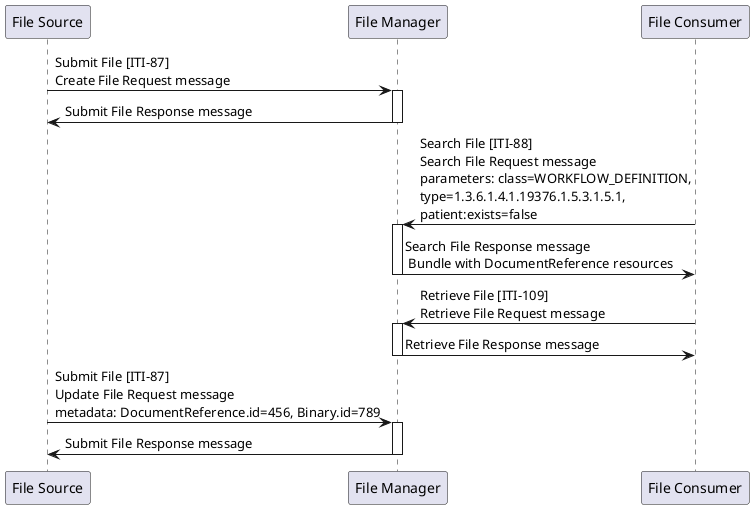 @startuml
participant "File Source" as 1
participant "File Manager" as 2
participant "File Consumer" as 3


1->2: Submit File [ITI-87]\nCreate File Request message
activate 2
2->1: Submit File Response message
deactivate 2

3->2: Search File [ITI-88]\nSearch File Request message\nparameters: class=WORKFLOW_DEFINITION,\ntype=1.3.6.1.4.1.19376.1.5.3.1.5.1,\npatient:exists=false
activate 2
2->3:Search File Response message\n Bundle with DocumentReference resources
deactivate 2

3->2: Retrieve File [ITI-109]\nRetrieve File Request message
activate 2
2->3:Retrieve File Response message
deactivate 2

1->2: Submit File [ITI-87]\nUpdate File Request message\nmetadata: DocumentReference.id=456, Binary.id=789
activate 2
2->1: Submit File Response message
deactivate 2

@enduml